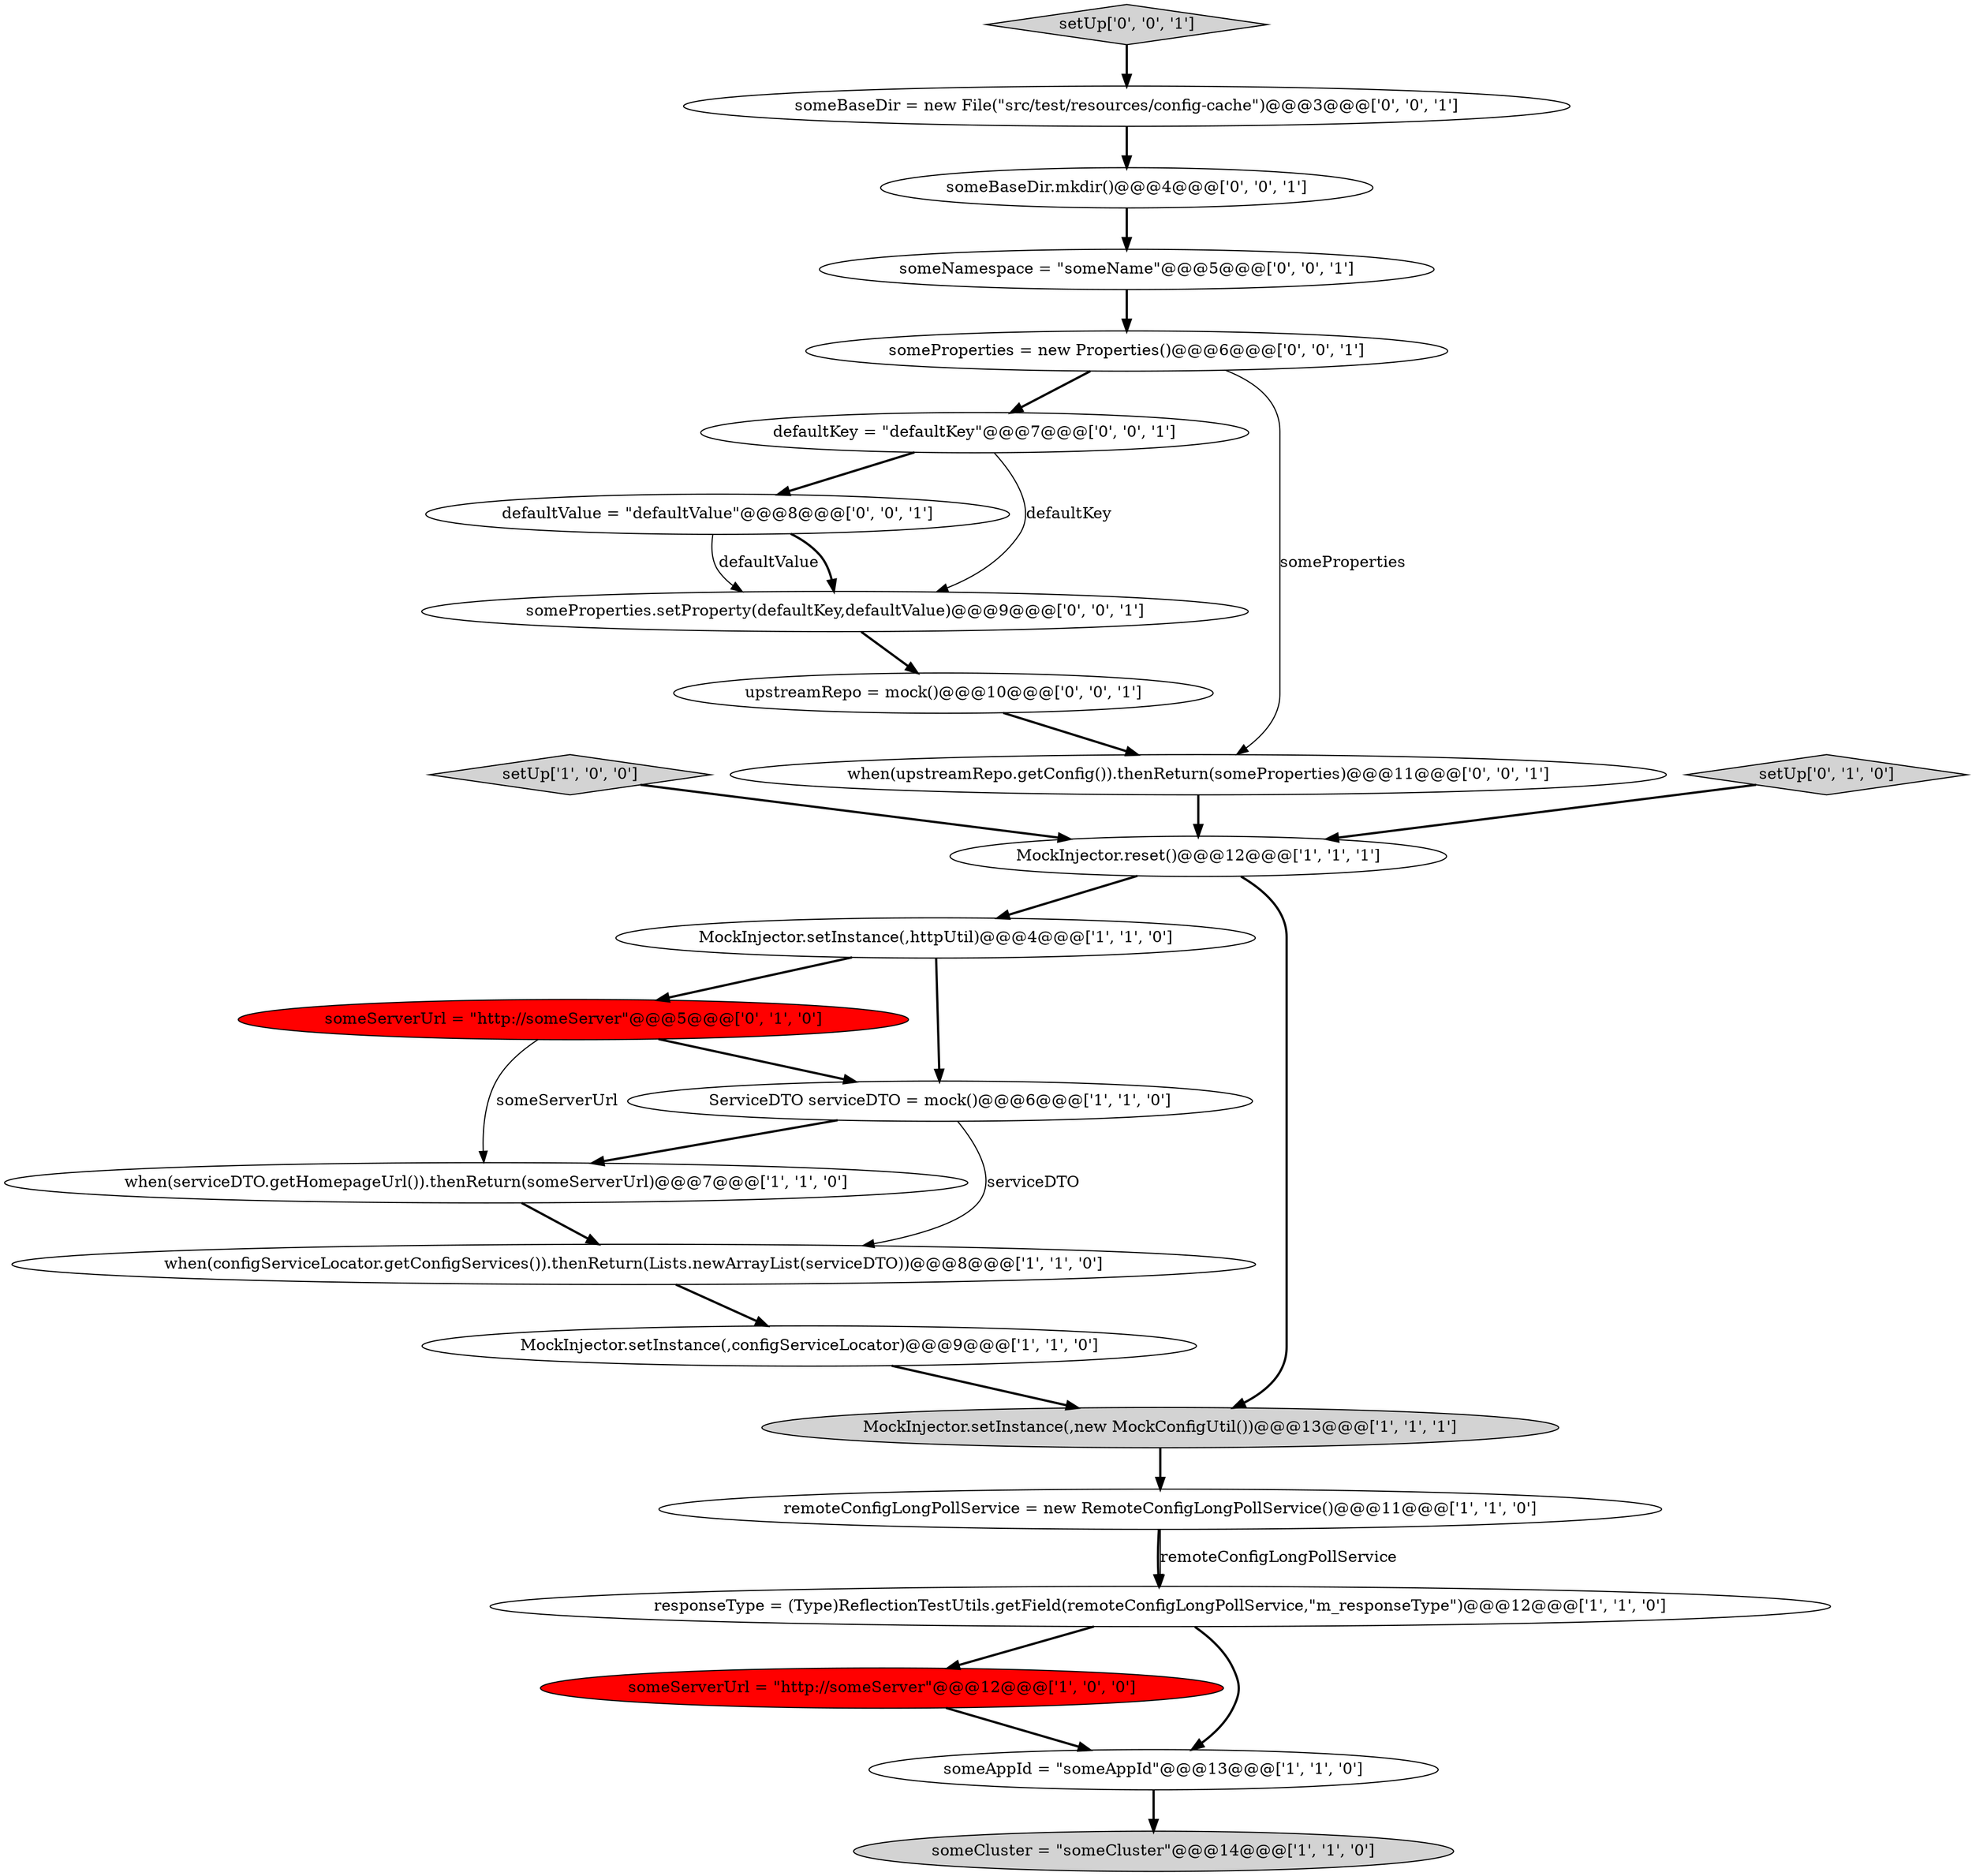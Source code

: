 digraph {
8 [style = filled, label = "setUp['1', '0', '0']", fillcolor = lightgray, shape = diamond image = "AAA0AAABBB1BBB"];
5 [style = filled, label = "responseType = (Type)ReflectionTestUtils.getField(remoteConfigLongPollService,\"m_responseType\")@@@12@@@['1', '1', '0']", fillcolor = white, shape = ellipse image = "AAA0AAABBB1BBB"];
21 [style = filled, label = "defaultKey = \"defaultKey\"@@@7@@@['0', '0', '1']", fillcolor = white, shape = ellipse image = "AAA0AAABBB3BBB"];
18 [style = filled, label = "when(upstreamRepo.getConfig()).thenReturn(someProperties)@@@11@@@['0', '0', '1']", fillcolor = white, shape = ellipse image = "AAA0AAABBB3BBB"];
12 [style = filled, label = "MockInjector.setInstance(,httpUtil)@@@4@@@['1', '1', '0']", fillcolor = white, shape = ellipse image = "AAA0AAABBB1BBB"];
19 [style = filled, label = "someBaseDir = new File(\"src/test/resources/config-cache\")@@@3@@@['0', '0', '1']", fillcolor = white, shape = ellipse image = "AAA0AAABBB3BBB"];
4 [style = filled, label = "someServerUrl = \"http://someServer\"@@@12@@@['1', '0', '0']", fillcolor = red, shape = ellipse image = "AAA1AAABBB1BBB"];
13 [style = filled, label = "someServerUrl = \"http://someServer\"@@@5@@@['0', '1', '0']", fillcolor = red, shape = ellipse image = "AAA1AAABBB2BBB"];
14 [style = filled, label = "setUp['0', '1', '0']", fillcolor = lightgray, shape = diamond image = "AAA0AAABBB2BBB"];
0 [style = filled, label = "when(serviceDTO.getHomepageUrl()).thenReturn(someServerUrl)@@@7@@@['1', '1', '0']", fillcolor = white, shape = ellipse image = "AAA0AAABBB1BBB"];
17 [style = filled, label = "someProperties = new Properties()@@@6@@@['0', '0', '1']", fillcolor = white, shape = ellipse image = "AAA0AAABBB3BBB"];
20 [style = filled, label = "setUp['0', '0', '1']", fillcolor = lightgray, shape = diamond image = "AAA0AAABBB3BBB"];
2 [style = filled, label = "MockInjector.setInstance(,configServiceLocator)@@@9@@@['1', '1', '0']", fillcolor = white, shape = ellipse image = "AAA0AAABBB1BBB"];
23 [style = filled, label = "someNamespace = \"someName\"@@@5@@@['0', '0', '1']", fillcolor = white, shape = ellipse image = "AAA0AAABBB3BBB"];
1 [style = filled, label = "ServiceDTO serviceDTO = mock()@@@6@@@['1', '1', '0']", fillcolor = white, shape = ellipse image = "AAA0AAABBB1BBB"];
10 [style = filled, label = "when(configServiceLocator.getConfigServices()).thenReturn(Lists.newArrayList(serviceDTO))@@@8@@@['1', '1', '0']", fillcolor = white, shape = ellipse image = "AAA0AAABBB1BBB"];
7 [style = filled, label = "MockInjector.reset()@@@12@@@['1', '1', '1']", fillcolor = white, shape = ellipse image = "AAA0AAABBB1BBB"];
22 [style = filled, label = "defaultValue = \"defaultValue\"@@@8@@@['0', '0', '1']", fillcolor = white, shape = ellipse image = "AAA0AAABBB3BBB"];
3 [style = filled, label = "MockInjector.setInstance(,new MockConfigUtil())@@@13@@@['1', '1', '1']", fillcolor = lightgray, shape = ellipse image = "AAA0AAABBB1BBB"];
9 [style = filled, label = "someCluster = \"someCluster\"@@@14@@@['1', '1', '0']", fillcolor = lightgray, shape = ellipse image = "AAA0AAABBB1BBB"];
24 [style = filled, label = "someProperties.setProperty(defaultKey,defaultValue)@@@9@@@['0', '0', '1']", fillcolor = white, shape = ellipse image = "AAA0AAABBB3BBB"];
16 [style = filled, label = "upstreamRepo = mock()@@@10@@@['0', '0', '1']", fillcolor = white, shape = ellipse image = "AAA0AAABBB3BBB"];
15 [style = filled, label = "someBaseDir.mkdir()@@@4@@@['0', '0', '1']", fillcolor = white, shape = ellipse image = "AAA0AAABBB3BBB"];
6 [style = filled, label = "someAppId = \"someAppId\"@@@13@@@['1', '1', '0']", fillcolor = white, shape = ellipse image = "AAA0AAABBB1BBB"];
11 [style = filled, label = "remoteConfigLongPollService = new RemoteConfigLongPollService()@@@11@@@['1', '1', '0']", fillcolor = white, shape = ellipse image = "AAA0AAABBB1BBB"];
15->23 [style = bold, label=""];
16->18 [style = bold, label=""];
7->12 [style = bold, label=""];
4->6 [style = bold, label=""];
2->3 [style = bold, label=""];
3->11 [style = bold, label=""];
21->24 [style = solid, label="defaultKey"];
1->0 [style = bold, label=""];
1->10 [style = solid, label="serviceDTO"];
12->1 [style = bold, label=""];
13->1 [style = bold, label=""];
7->3 [style = bold, label=""];
8->7 [style = bold, label=""];
14->7 [style = bold, label=""];
12->13 [style = bold, label=""];
24->16 [style = bold, label=""];
11->5 [style = bold, label=""];
0->10 [style = bold, label=""];
5->6 [style = bold, label=""];
21->22 [style = bold, label=""];
5->4 [style = bold, label=""];
11->5 [style = solid, label="remoteConfigLongPollService"];
22->24 [style = solid, label="defaultValue"];
13->0 [style = solid, label="someServerUrl"];
23->17 [style = bold, label=""];
10->2 [style = bold, label=""];
22->24 [style = bold, label=""];
6->9 [style = bold, label=""];
19->15 [style = bold, label=""];
18->7 [style = bold, label=""];
20->19 [style = bold, label=""];
17->18 [style = solid, label="someProperties"];
17->21 [style = bold, label=""];
}
